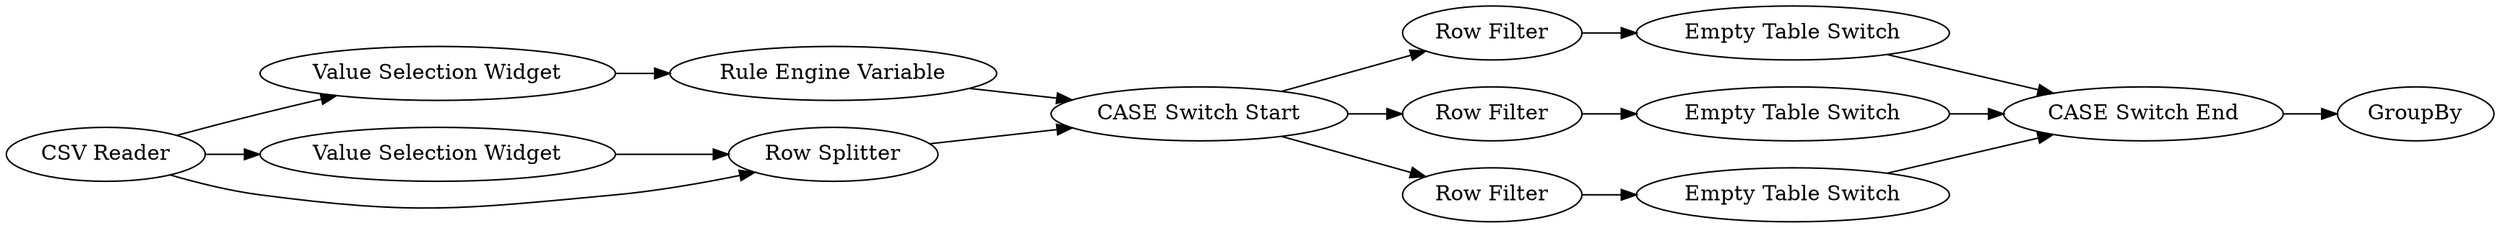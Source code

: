 digraph {
	75 -> 74
	78 -> 65
	72 -> 79
	78 -> 64
	79 -> 69
	71 -> 79
	64 -> 70
	25 -> 77
	78 -> 67
	25 -> 75
	77 -> 61
	67 -> 72
	25 -> 61
	74 -> 78
	61 -> 78
	70 -> 79
	65 -> 71
	64 [label="Row Filter"]
	79 [label="CASE Switch End"]
	70 [label="Empty Table Switch"]
	65 [label="Row Filter"]
	71 [label="Empty Table Switch"]
	67 [label="Row Filter"]
	72 [label="Empty Table Switch"]
	69 [label=GroupBy]
	61 [label="Row Splitter"]
	77 [label="Value Selection Widget"]
	74 [label="Rule Engine Variable"]
	25 [label="CSV Reader"]
	75 [label="Value Selection Widget"]
	78 [label="CASE Switch Start"]
	rankdir=LR
}
